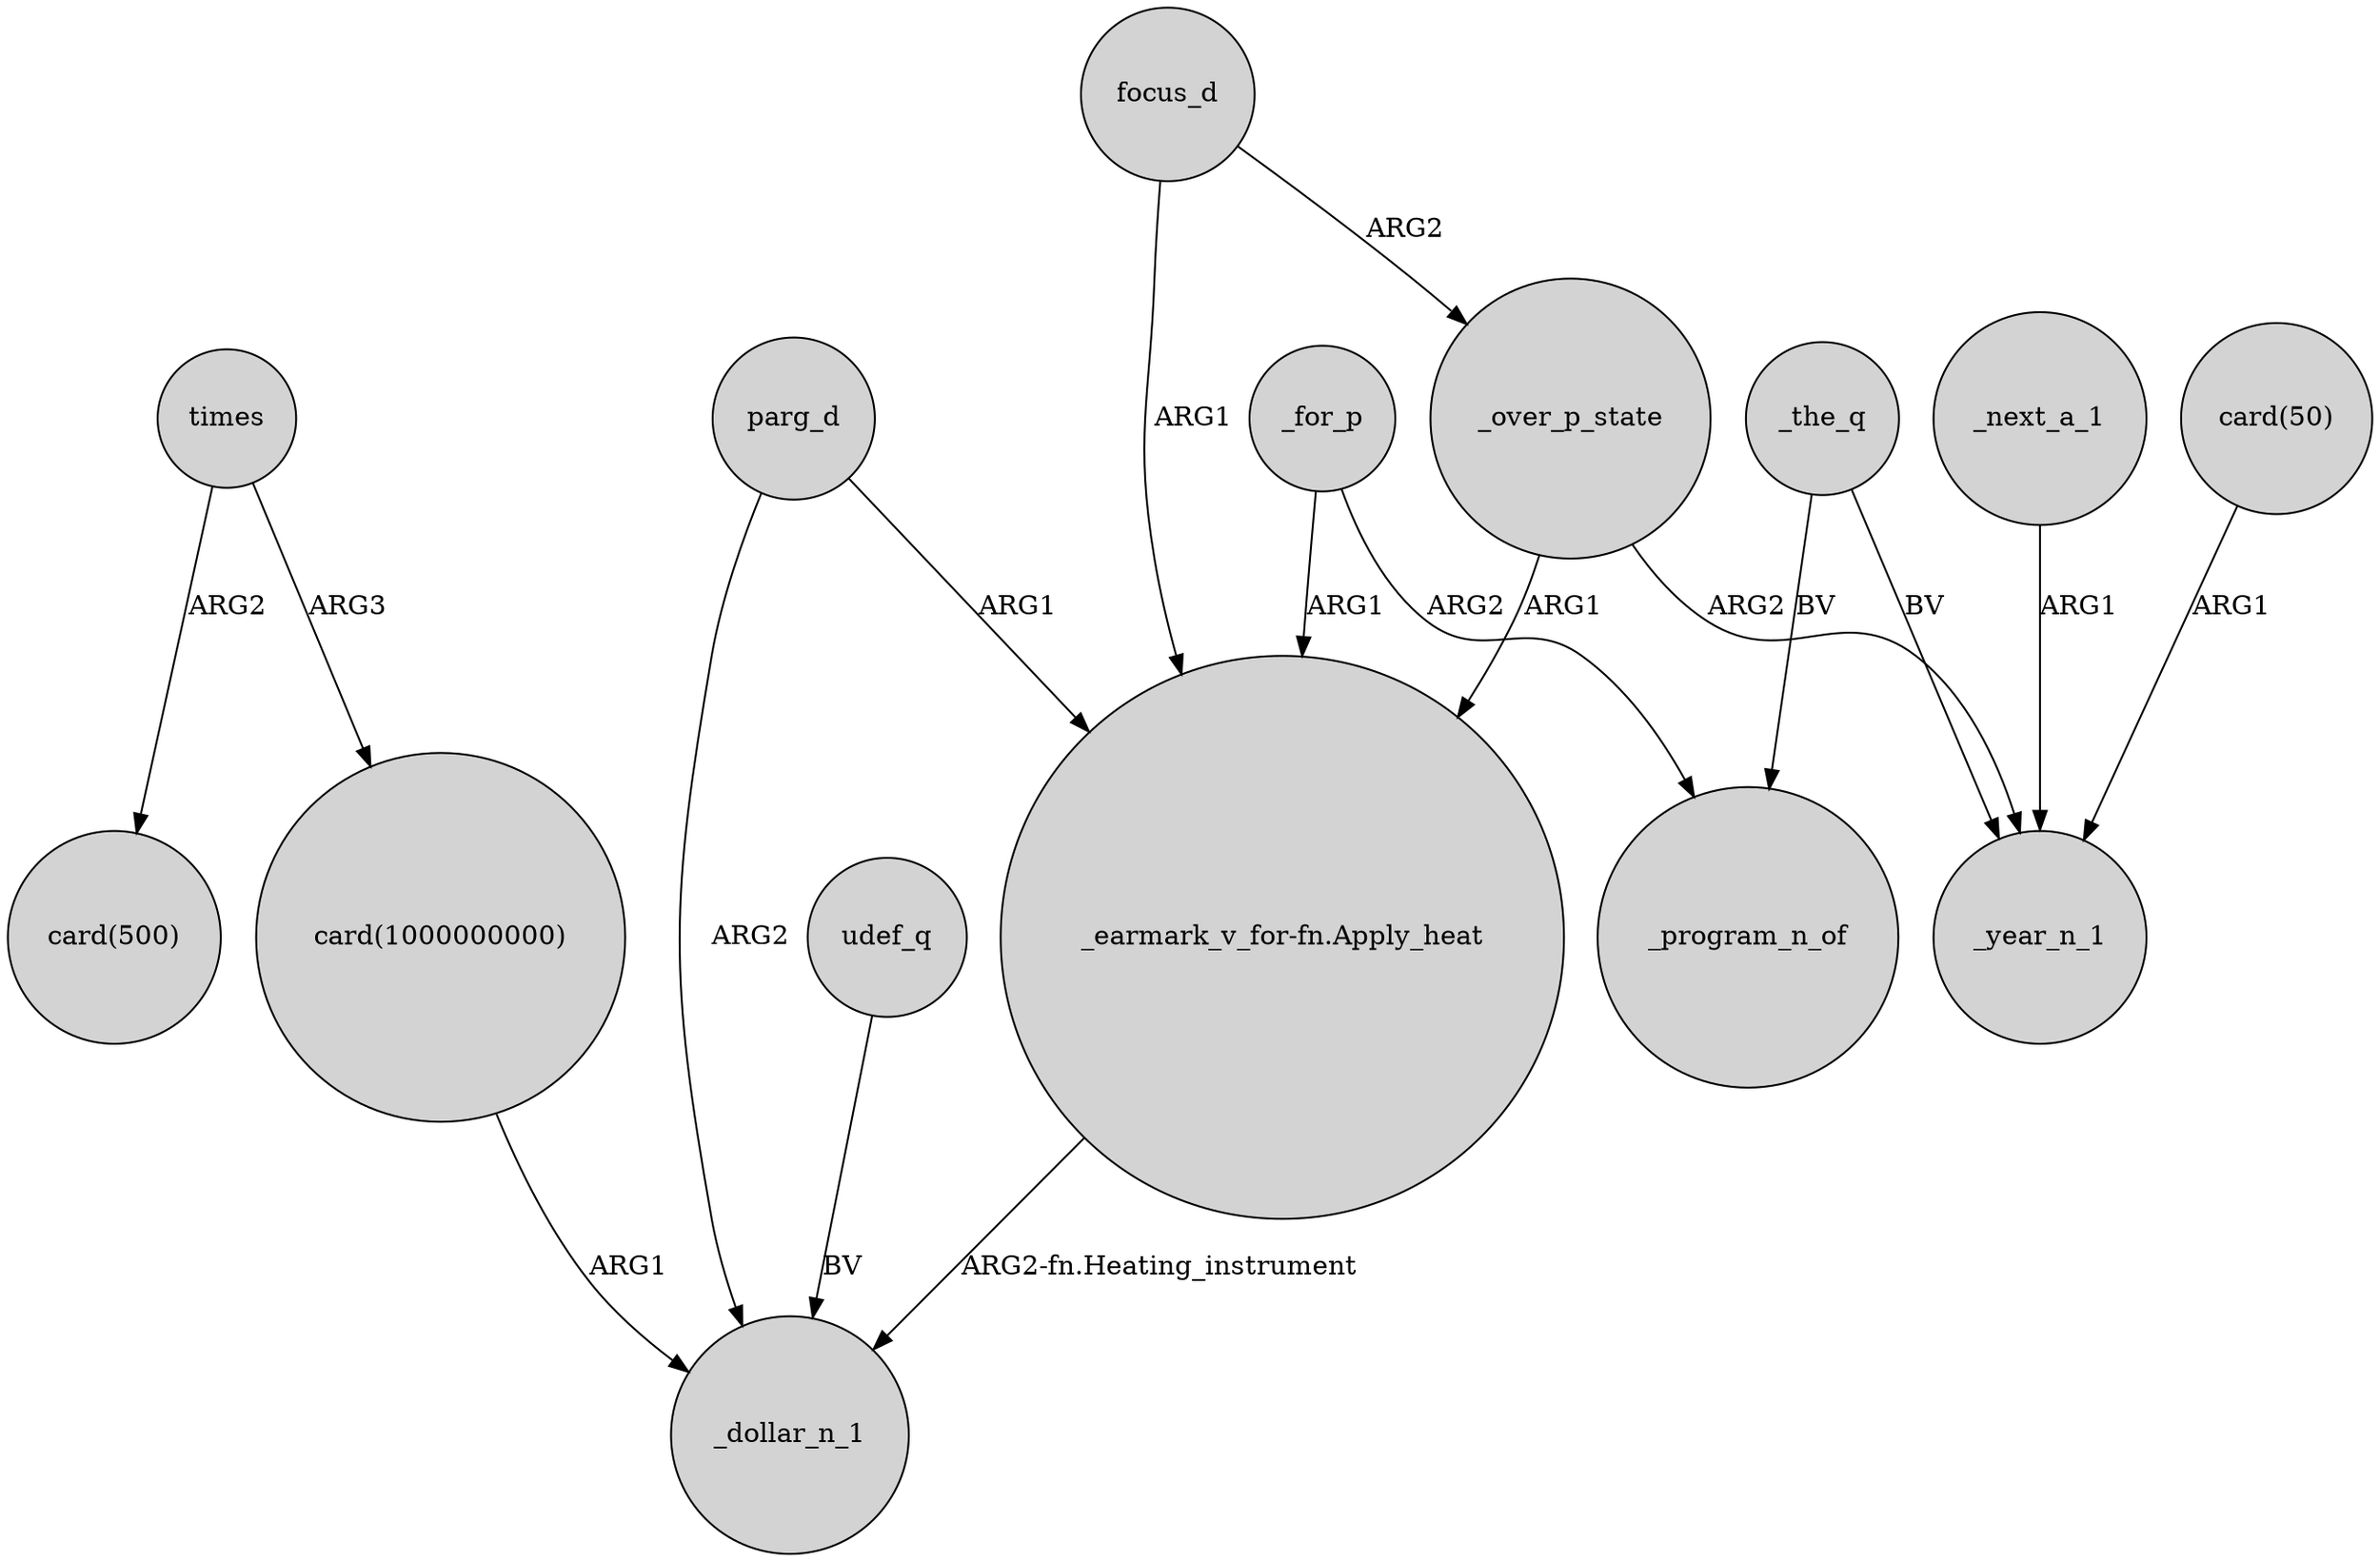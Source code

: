 digraph {
	node [shape=circle style=filled]
	"card(1000000000)" -> _dollar_n_1 [label=ARG1]
	parg_d -> _dollar_n_1 [label=ARG2]
	_the_q -> _year_n_1 [label=BV]
	focus_d -> "_earmark_v_for-fn.Apply_heat" [label=ARG1]
	times -> "card(500)" [label=ARG2]
	_for_p -> _program_n_of [label=ARG2]
	_next_a_1 -> _year_n_1 [label=ARG1]
	"_earmark_v_for-fn.Apply_heat" -> _dollar_n_1 [label="ARG2-fn.Heating_instrument"]
	_the_q -> _program_n_of [label=BV]
	_over_p_state -> _year_n_1 [label=ARG2]
	times -> "card(1000000000)" [label=ARG3]
	udef_q -> _dollar_n_1 [label=BV]
	"card(50)" -> _year_n_1 [label=ARG1]
	_over_p_state -> "_earmark_v_for-fn.Apply_heat" [label=ARG1]
	_for_p -> "_earmark_v_for-fn.Apply_heat" [label=ARG1]
	parg_d -> "_earmark_v_for-fn.Apply_heat" [label=ARG1]
	focus_d -> _over_p_state [label=ARG2]
}
